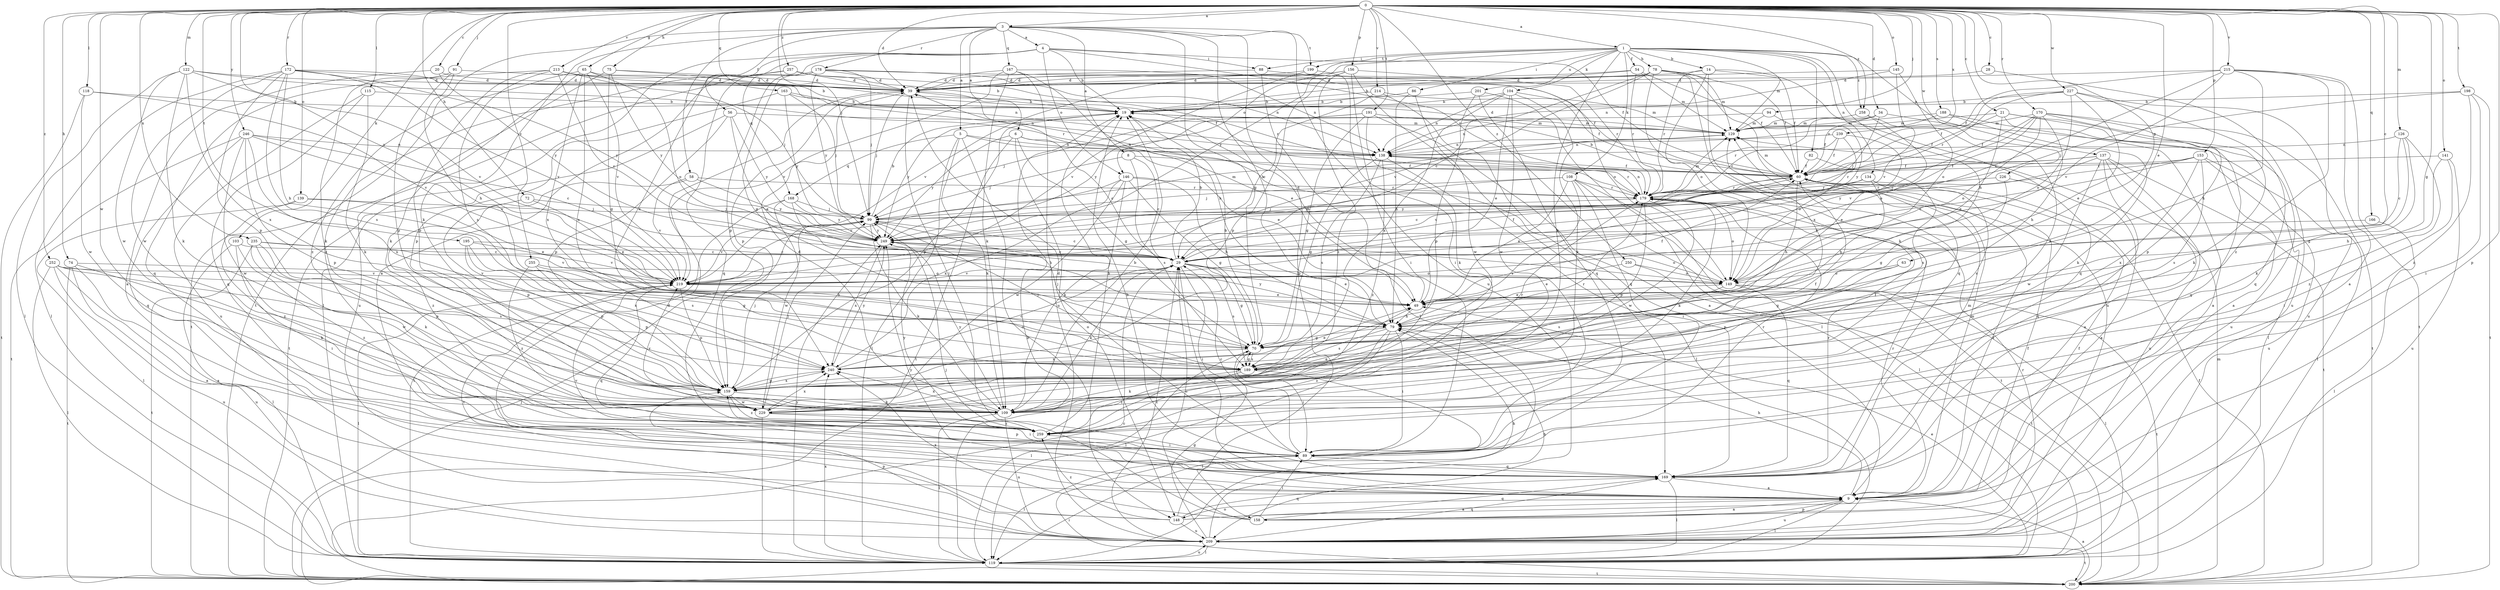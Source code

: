 strict digraph  {
0;
1;
3;
4;
5;
6;
8;
9;
14;
19;
20;
21;
28;
29;
34;
39;
49;
54;
56;
58;
60;
63;
65;
70;
72;
74;
75;
78;
79;
82;
86;
88;
89;
91;
94;
99;
103;
104;
108;
109;
115;
118;
119;
122;
126;
129;
134;
137;
138;
139;
141;
145;
146;
148;
149;
153;
156;
158;
159;
163;
166;
167;
168;
169;
170;
172;
178;
179;
188;
189;
191;
195;
198;
199;
200;
201;
209;
213;
214;
215;
219;
226;
227;
229;
235;
239;
240;
246;
249;
250;
252;
255;
257;
258;
259;
0 -> 1  [label=a];
0 -> 3  [label=a];
0 -> 20  [label=c];
0 -> 21  [label=c];
0 -> 28  [label=c];
0 -> 29  [label=c];
0 -> 34  [label=d];
0 -> 39  [label=d];
0 -> 49  [label=e];
0 -> 63  [label=g];
0 -> 65  [label=g];
0 -> 70  [label=g];
0 -> 72  [label=h];
0 -> 74  [label=h];
0 -> 75  [label=h];
0 -> 91  [label=j];
0 -> 94  [label=j];
0 -> 99  [label=j];
0 -> 103  [label=k];
0 -> 115  [label=l];
0 -> 118  [label=l];
0 -> 122  [label=m];
0 -> 126  [label=m];
0 -> 139  [label=o];
0 -> 141  [label=o];
0 -> 145  [label=o];
0 -> 153  [label=p];
0 -> 156  [label=p];
0 -> 158  [label=p];
0 -> 163  [label=q];
0 -> 166  [label=q];
0 -> 170  [label=r];
0 -> 172  [label=r];
0 -> 188  [label=s];
0 -> 191  [label=t];
0 -> 195  [label=t];
0 -> 198  [label=t];
0 -> 213  [label=v];
0 -> 214  [label=v];
0 -> 215  [label=v];
0 -> 219  [label=v];
0 -> 226  [label=w];
0 -> 227  [label=w];
0 -> 229  [label=w];
0 -> 235  [label=x];
0 -> 239  [label=x];
0 -> 246  [label=y];
0 -> 250  [label=z];
0 -> 252  [label=z];
0 -> 255  [label=z];
0 -> 257  [label=z];
0 -> 258  [label=z];
1 -> 14  [label=b];
1 -> 54  [label=f];
1 -> 78  [label=h];
1 -> 79  [label=h];
1 -> 82  [label=i];
1 -> 86  [label=i];
1 -> 88  [label=i];
1 -> 104  [label=k];
1 -> 108  [label=k];
1 -> 109  [label=k];
1 -> 129  [label=m];
1 -> 134  [label=n];
1 -> 137  [label=n];
1 -> 146  [label=o];
1 -> 199  [label=t];
1 -> 201  [label=u];
1 -> 249  [label=y];
1 -> 258  [label=z];
3 -> 4  [label=a];
3 -> 5  [label=a];
3 -> 6  [label=a];
3 -> 8  [label=a];
3 -> 56  [label=f];
3 -> 58  [label=f];
3 -> 70  [label=g];
3 -> 79  [label=h];
3 -> 109  [label=k];
3 -> 158  [label=p];
3 -> 167  [label=q];
3 -> 178  [label=r];
3 -> 199  [label=t];
3 -> 200  [label=t];
3 -> 209  [label=u];
4 -> 9  [label=a];
4 -> 19  [label=b];
4 -> 60  [label=f];
4 -> 88  [label=i];
4 -> 119  [label=l];
4 -> 146  [label=o];
4 -> 168  [label=q];
4 -> 179  [label=r];
4 -> 240  [label=x];
5 -> 49  [label=e];
5 -> 109  [label=k];
5 -> 119  [label=l];
5 -> 138  [label=n];
5 -> 148  [label=o];
5 -> 168  [label=q];
6 -> 29  [label=c];
6 -> 70  [label=g];
6 -> 138  [label=n];
6 -> 148  [label=o];
6 -> 200  [label=t];
6 -> 249  [label=y];
8 -> 29  [label=c];
8 -> 60  [label=f];
8 -> 99  [label=j];
8 -> 189  [label=s];
9 -> 29  [label=c];
9 -> 60  [label=f];
9 -> 79  [label=h];
9 -> 119  [label=l];
9 -> 129  [label=m];
9 -> 148  [label=o];
9 -> 158  [label=p];
9 -> 179  [label=r];
9 -> 209  [label=u];
9 -> 249  [label=y];
14 -> 39  [label=d];
14 -> 60  [label=f];
14 -> 149  [label=o];
14 -> 169  [label=q];
14 -> 179  [label=r];
14 -> 240  [label=x];
19 -> 129  [label=m];
19 -> 159  [label=p];
19 -> 249  [label=y];
20 -> 9  [label=a];
20 -> 39  [label=d];
20 -> 249  [label=y];
21 -> 9  [label=a];
21 -> 49  [label=e];
21 -> 60  [label=f];
21 -> 129  [label=m];
21 -> 169  [label=q];
21 -> 209  [label=u];
28 -> 39  [label=d];
28 -> 209  [label=u];
29 -> 19  [label=b];
29 -> 49  [label=e];
29 -> 60  [label=f];
29 -> 70  [label=g];
29 -> 89  [label=i];
29 -> 109  [label=k];
29 -> 149  [label=o];
29 -> 189  [label=s];
29 -> 219  [label=v];
34 -> 60  [label=f];
34 -> 99  [label=j];
34 -> 119  [label=l];
34 -> 129  [label=m];
34 -> 179  [label=r];
39 -> 19  [label=b];
39 -> 49  [label=e];
39 -> 89  [label=i];
39 -> 99  [label=j];
39 -> 159  [label=p];
49 -> 19  [label=b];
49 -> 60  [label=f];
49 -> 79  [label=h];
54 -> 19  [label=b];
54 -> 39  [label=d];
54 -> 60  [label=f];
54 -> 129  [label=m];
54 -> 179  [label=r];
56 -> 49  [label=e];
56 -> 129  [label=m];
56 -> 159  [label=p];
56 -> 200  [label=t];
56 -> 249  [label=y];
58 -> 179  [label=r];
58 -> 219  [label=v];
58 -> 249  [label=y];
58 -> 259  [label=z];
60 -> 19  [label=b];
60 -> 29  [label=c];
60 -> 79  [label=h];
60 -> 129  [label=m];
60 -> 179  [label=r];
63 -> 70  [label=g];
63 -> 149  [label=o];
63 -> 159  [label=p];
65 -> 39  [label=d];
65 -> 149  [label=o];
65 -> 189  [label=s];
65 -> 209  [label=u];
65 -> 219  [label=v];
65 -> 240  [label=x];
65 -> 259  [label=z];
70 -> 19  [label=b];
70 -> 89  [label=i];
70 -> 99  [label=j];
70 -> 119  [label=l];
70 -> 189  [label=s];
70 -> 240  [label=x];
72 -> 49  [label=e];
72 -> 99  [label=j];
72 -> 159  [label=p];
74 -> 9  [label=a];
74 -> 109  [label=k];
74 -> 200  [label=t];
74 -> 209  [label=u];
74 -> 219  [label=v];
75 -> 39  [label=d];
75 -> 60  [label=f];
75 -> 70  [label=g];
75 -> 109  [label=k];
75 -> 249  [label=y];
78 -> 29  [label=c];
78 -> 39  [label=d];
78 -> 60  [label=f];
78 -> 109  [label=k];
78 -> 129  [label=m];
78 -> 169  [label=q];
78 -> 209  [label=u];
78 -> 219  [label=v];
79 -> 70  [label=g];
79 -> 89  [label=i];
79 -> 119  [label=l];
79 -> 189  [label=s];
79 -> 249  [label=y];
79 -> 259  [label=z];
82 -> 60  [label=f];
82 -> 189  [label=s];
86 -> 19  [label=b];
86 -> 79  [label=h];
86 -> 229  [label=w];
88 -> 39  [label=d];
88 -> 119  [label=l];
88 -> 149  [label=o];
89 -> 29  [label=c];
89 -> 39  [label=d];
89 -> 119  [label=l];
89 -> 169  [label=q];
89 -> 179  [label=r];
91 -> 39  [label=d];
91 -> 79  [label=h];
91 -> 109  [label=k];
91 -> 159  [label=p];
94 -> 129  [label=m];
94 -> 138  [label=n];
94 -> 249  [label=y];
99 -> 19  [label=b];
99 -> 29  [label=c];
99 -> 109  [label=k];
99 -> 129  [label=m];
99 -> 219  [label=v];
99 -> 249  [label=y];
103 -> 29  [label=c];
103 -> 89  [label=i];
103 -> 119  [label=l];
103 -> 259  [label=z];
104 -> 19  [label=b];
104 -> 49  [label=e];
104 -> 60  [label=f];
104 -> 109  [label=k];
104 -> 138  [label=n];
104 -> 229  [label=w];
104 -> 240  [label=x];
108 -> 49  [label=e];
108 -> 89  [label=i];
108 -> 99  [label=j];
108 -> 119  [label=l];
108 -> 179  [label=r];
108 -> 189  [label=s];
108 -> 200  [label=t];
108 -> 249  [label=y];
109 -> 19  [label=b];
109 -> 39  [label=d];
109 -> 119  [label=l];
109 -> 209  [label=u];
109 -> 240  [label=x];
109 -> 249  [label=y];
115 -> 19  [label=b];
115 -> 109  [label=k];
115 -> 169  [label=q];
115 -> 209  [label=u];
118 -> 19  [label=b];
118 -> 200  [label=t];
118 -> 219  [label=v];
118 -> 229  [label=w];
119 -> 19  [label=b];
119 -> 49  [label=e];
119 -> 200  [label=t];
119 -> 209  [label=u];
119 -> 240  [label=x];
119 -> 249  [label=y];
122 -> 39  [label=d];
122 -> 109  [label=k];
122 -> 119  [label=l];
122 -> 179  [label=r];
122 -> 219  [label=v];
122 -> 229  [label=w];
122 -> 240  [label=x];
126 -> 29  [label=c];
126 -> 70  [label=g];
126 -> 109  [label=k];
126 -> 138  [label=n];
126 -> 259  [label=z];
129 -> 39  [label=d];
129 -> 138  [label=n];
134 -> 79  [label=h];
134 -> 179  [label=r];
134 -> 189  [label=s];
134 -> 249  [label=y];
137 -> 9  [label=a];
137 -> 60  [label=f];
137 -> 169  [label=q];
137 -> 179  [label=r];
137 -> 200  [label=t];
137 -> 209  [label=u];
137 -> 219  [label=v];
137 -> 229  [label=w];
138 -> 60  [label=f];
138 -> 70  [label=g];
138 -> 119  [label=l];
138 -> 179  [label=r];
138 -> 189  [label=s];
138 -> 259  [label=z];
139 -> 49  [label=e];
139 -> 99  [label=j];
139 -> 119  [label=l];
139 -> 259  [label=z];
141 -> 60  [label=f];
141 -> 79  [label=h];
141 -> 89  [label=i];
141 -> 209  [label=u];
145 -> 39  [label=d];
145 -> 138  [label=n];
145 -> 149  [label=o];
145 -> 219  [label=v];
146 -> 70  [label=g];
146 -> 79  [label=h];
146 -> 109  [label=k];
146 -> 179  [label=r];
146 -> 219  [label=v];
146 -> 229  [label=w];
146 -> 240  [label=x];
148 -> 9  [label=a];
148 -> 39  [label=d];
148 -> 60  [label=f];
148 -> 79  [label=h];
148 -> 169  [label=q];
148 -> 209  [label=u];
148 -> 219  [label=v];
148 -> 259  [label=z];
149 -> 39  [label=d];
149 -> 49  [label=e];
149 -> 119  [label=l];
149 -> 169  [label=q];
149 -> 189  [label=s];
149 -> 200  [label=t];
153 -> 29  [label=c];
153 -> 60  [label=f];
153 -> 119  [label=l];
153 -> 189  [label=s];
153 -> 209  [label=u];
153 -> 240  [label=x];
153 -> 249  [label=y];
156 -> 39  [label=d];
156 -> 89  [label=i];
156 -> 159  [label=p];
156 -> 169  [label=q];
156 -> 179  [label=r];
156 -> 219  [label=v];
156 -> 259  [label=z];
158 -> 9  [label=a];
158 -> 29  [label=c];
158 -> 60  [label=f];
158 -> 89  [label=i];
158 -> 99  [label=j];
158 -> 169  [label=q];
158 -> 240  [label=x];
159 -> 60  [label=f];
159 -> 99  [label=j];
159 -> 109  [label=k];
159 -> 179  [label=r];
159 -> 229  [label=w];
159 -> 240  [label=x];
159 -> 259  [label=z];
163 -> 19  [label=b];
163 -> 99  [label=j];
163 -> 138  [label=n];
163 -> 159  [label=p];
163 -> 249  [label=y];
166 -> 119  [label=l];
166 -> 249  [label=y];
167 -> 39  [label=d];
167 -> 79  [label=h];
167 -> 109  [label=k];
167 -> 138  [label=n];
167 -> 209  [label=u];
167 -> 219  [label=v];
168 -> 79  [label=h];
168 -> 99  [label=j];
168 -> 119  [label=l];
168 -> 229  [label=w];
168 -> 249  [label=y];
169 -> 9  [label=a];
169 -> 19  [label=b];
169 -> 119  [label=l];
169 -> 129  [label=m];
169 -> 159  [label=p];
169 -> 179  [label=r];
169 -> 219  [label=v];
170 -> 29  [label=c];
170 -> 60  [label=f];
170 -> 79  [label=h];
170 -> 109  [label=k];
170 -> 129  [label=m];
170 -> 149  [label=o];
170 -> 159  [label=p];
170 -> 200  [label=t];
170 -> 219  [label=v];
172 -> 39  [label=d];
172 -> 79  [label=h];
172 -> 119  [label=l];
172 -> 138  [label=n];
172 -> 159  [label=p];
172 -> 189  [label=s];
172 -> 219  [label=v];
172 -> 229  [label=w];
172 -> 249  [label=y];
178 -> 39  [label=d];
178 -> 60  [label=f];
178 -> 70  [label=g];
178 -> 99  [label=j];
178 -> 138  [label=n];
178 -> 159  [label=p];
178 -> 169  [label=q];
178 -> 249  [label=y];
179 -> 99  [label=j];
179 -> 109  [label=k];
179 -> 129  [label=m];
179 -> 138  [label=n];
179 -> 149  [label=o];
179 -> 159  [label=p];
179 -> 229  [label=w];
188 -> 9  [label=a];
188 -> 109  [label=k];
188 -> 129  [label=m];
188 -> 138  [label=n];
189 -> 49  [label=e];
189 -> 70  [label=g];
189 -> 99  [label=j];
189 -> 109  [label=k];
189 -> 119  [label=l];
189 -> 179  [label=r];
189 -> 259  [label=z];
191 -> 9  [label=a];
191 -> 70  [label=g];
191 -> 99  [label=j];
191 -> 109  [label=k];
191 -> 129  [label=m];
191 -> 249  [label=y];
195 -> 29  [label=c];
195 -> 159  [label=p];
195 -> 189  [label=s];
195 -> 219  [label=v];
195 -> 240  [label=x];
198 -> 19  [label=b];
198 -> 89  [label=i];
198 -> 99  [label=j];
198 -> 200  [label=t];
198 -> 259  [label=z];
199 -> 39  [label=d];
199 -> 89  [label=i];
199 -> 219  [label=v];
200 -> 9  [label=a];
200 -> 29  [label=c];
200 -> 60  [label=f];
200 -> 89  [label=i];
200 -> 99  [label=j];
200 -> 129  [label=m];
201 -> 19  [label=b];
201 -> 89  [label=i];
201 -> 119  [label=l];
201 -> 159  [label=p];
209 -> 29  [label=c];
209 -> 70  [label=g];
209 -> 79  [label=h];
209 -> 119  [label=l];
209 -> 159  [label=p];
209 -> 169  [label=q];
209 -> 179  [label=r];
209 -> 200  [label=t];
213 -> 19  [label=b];
213 -> 29  [label=c];
213 -> 39  [label=d];
213 -> 99  [label=j];
213 -> 159  [label=p];
213 -> 169  [label=q];
213 -> 189  [label=s];
214 -> 19  [label=b];
214 -> 29  [label=c];
214 -> 129  [label=m];
214 -> 169  [label=q];
215 -> 9  [label=a];
215 -> 29  [label=c];
215 -> 39  [label=d];
215 -> 60  [label=f];
215 -> 79  [label=h];
215 -> 200  [label=t];
215 -> 219  [label=v];
215 -> 259  [label=z];
219 -> 49  [label=e];
219 -> 119  [label=l];
219 -> 159  [label=p];
219 -> 169  [label=q];
226 -> 9  [label=a];
226 -> 70  [label=g];
226 -> 179  [label=r];
227 -> 19  [label=b];
227 -> 49  [label=e];
227 -> 60  [label=f];
227 -> 149  [label=o];
227 -> 169  [label=q];
227 -> 179  [label=r];
227 -> 209  [label=u];
229 -> 49  [label=e];
229 -> 60  [label=f];
229 -> 89  [label=i];
229 -> 99  [label=j];
229 -> 119  [label=l];
229 -> 219  [label=v];
229 -> 240  [label=x];
229 -> 259  [label=z];
235 -> 29  [label=c];
235 -> 109  [label=k];
235 -> 159  [label=p];
235 -> 200  [label=t];
235 -> 219  [label=v];
235 -> 229  [label=w];
239 -> 49  [label=e];
239 -> 60  [label=f];
239 -> 138  [label=n];
239 -> 149  [label=o];
239 -> 179  [label=r];
240 -> 29  [label=c];
240 -> 159  [label=p];
240 -> 249  [label=y];
246 -> 29  [label=c];
246 -> 138  [label=n];
246 -> 159  [label=p];
246 -> 169  [label=q];
246 -> 200  [label=t];
246 -> 219  [label=v];
246 -> 229  [label=w];
246 -> 240  [label=x];
249 -> 29  [label=c];
249 -> 149  [label=o];
249 -> 240  [label=x];
250 -> 49  [label=e];
250 -> 149  [label=o];
250 -> 200  [label=t];
252 -> 9  [label=a];
252 -> 70  [label=g];
252 -> 119  [label=l];
252 -> 189  [label=s];
252 -> 209  [label=u];
252 -> 219  [label=v];
255 -> 79  [label=h];
255 -> 149  [label=o];
255 -> 159  [label=p];
255 -> 259  [label=z];
257 -> 19  [label=b];
257 -> 39  [label=d];
257 -> 179  [label=r];
257 -> 200  [label=t];
257 -> 259  [label=z];
258 -> 129  [label=m];
258 -> 149  [label=o];
258 -> 189  [label=s];
259 -> 19  [label=b];
259 -> 89  [label=i];
259 -> 249  [label=y];
}
